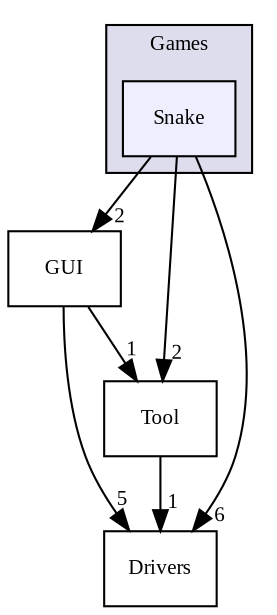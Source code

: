 digraph "Snake" {
  compound=true
  node [ fontsize="10", fontname="TimesNewRoman"];
  edge [ labelfontsize="10", labelfontname="TimesNewRoman"];
  subgraph clusterdir_7a8ccb56a9e8ce43d4dc66eeef1b5636 {
    graph [ bgcolor="#ddddee", pencolor="black", label="Games" fontname="TimesNewRoman", fontsize="10", URL="dir_7a8ccb56a9e8ce43d4dc66eeef1b5636.html"]
  dir_08699772390e45925e35a396bbab0010 [shape=box, label="Snake", style="filled", fillcolor="#eeeeff", pencolor="black", URL="dir_08699772390e45925e35a396bbab0010.html"];
  }
  dir_2e65faa0945d6e1f05f940285ea6dae8 [shape=box label="GUI" URL="dir_2e65faa0945d6e1f05f940285ea6dae8.html"];
  dir_abb47d9036a42ab5431b8adc2735c9e9 [shape=box label="Drivers" URL="dir_abb47d9036a42ab5431b8adc2735c9e9.html"];
  dir_1cc0d7433a75094a3f1837acdc26fc70 [shape=box label="Tool" URL="dir_1cc0d7433a75094a3f1837acdc26fc70.html"];
  dir_2e65faa0945d6e1f05f940285ea6dae8->dir_abb47d9036a42ab5431b8adc2735c9e9 [headlabel="5", labeldistance=1.5 headhref="dir_000003_000001.html"];
  dir_2e65faa0945d6e1f05f940285ea6dae8->dir_1cc0d7433a75094a3f1837acdc26fc70 [headlabel="1", labeldistance=1.5 headhref="dir_000003_000011.html"];
  dir_08699772390e45925e35a396bbab0010->dir_2e65faa0945d6e1f05f940285ea6dae8 [headlabel="2", labeldistance=1.5 headhref="dir_000010_000003.html"];
  dir_08699772390e45925e35a396bbab0010->dir_abb47d9036a42ab5431b8adc2735c9e9 [headlabel="6", labeldistance=1.5 headhref="dir_000010_000001.html"];
  dir_08699772390e45925e35a396bbab0010->dir_1cc0d7433a75094a3f1837acdc26fc70 [headlabel="2", labeldistance=1.5 headhref="dir_000010_000011.html"];
  dir_1cc0d7433a75094a3f1837acdc26fc70->dir_abb47d9036a42ab5431b8adc2735c9e9 [headlabel="1", labeldistance=1.5 headhref="dir_000011_000001.html"];
}
